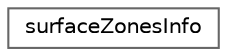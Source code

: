digraph "Graphical Class Hierarchy"
{
 // LATEX_PDF_SIZE
  bgcolor="transparent";
  edge [fontname=Helvetica,fontsize=10,labelfontname=Helvetica,labelfontsize=10];
  node [fontname=Helvetica,fontsize=10,shape=box,height=0.2,width=0.4];
  rankdir="LR";
  Node0 [id="Node000000",label="surfaceZonesInfo",height=0.2,width=0.4,color="grey40", fillcolor="white", style="filled",URL="$classFoam_1_1surfaceZonesInfo.html",tooltip=" "];
}
